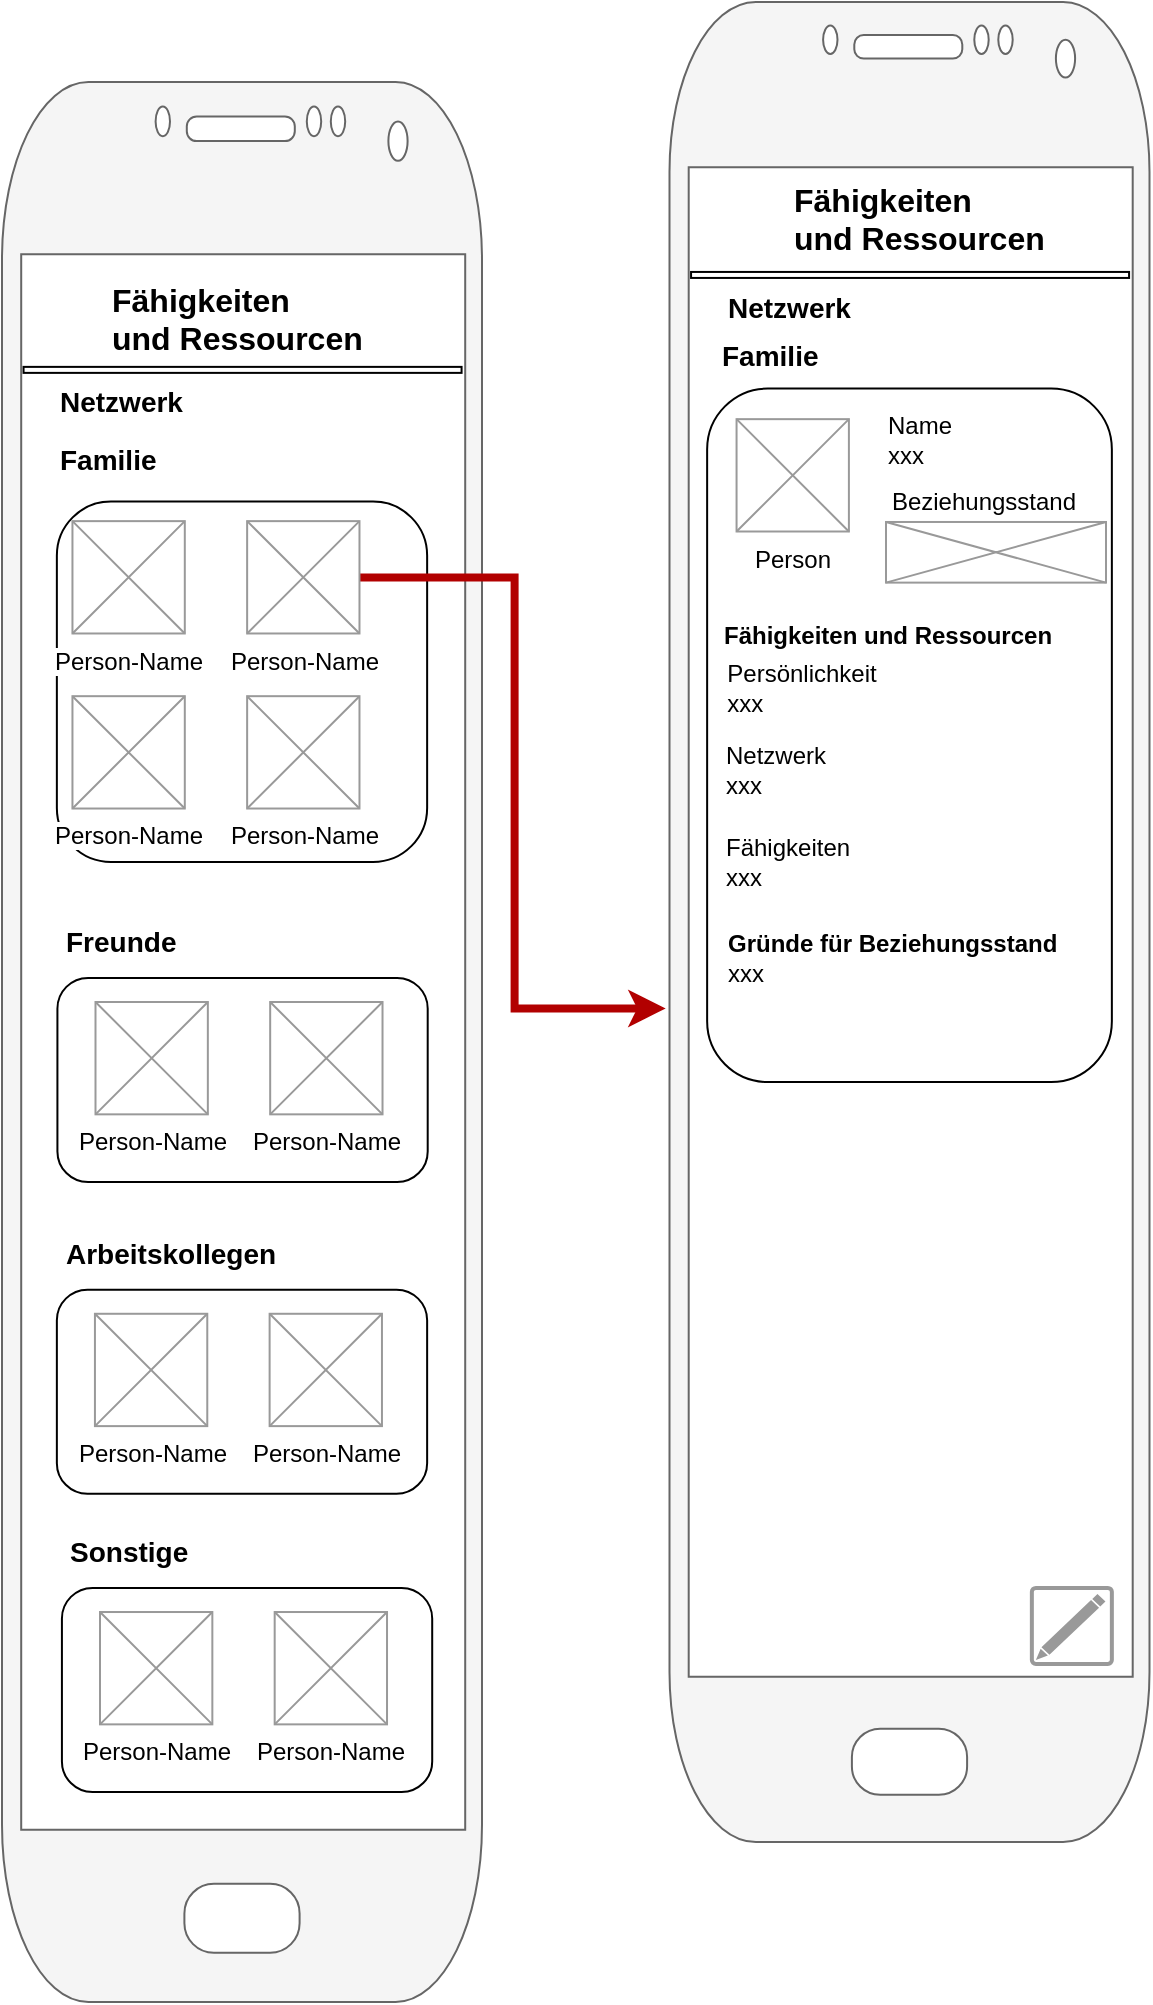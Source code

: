 <mxfile version="13.9.6" type="google"><diagram id="E5dxZeJs1rdj7Vn_vE8c" name="Page-1"><mxGraphModel dx="1422" dy="794" grid="1" gridSize="10" guides="1" tooltips="1" connect="1" arrows="1" fold="1" page="1" pageScale="1" pageWidth="827" pageHeight="1169" math="0" shadow="0"><root><mxCell id="0"/><mxCell id="1" parent="0"/><mxCell id="ui4Fsy4gegwprOGI9H89-1" value="" style="rounded=1;whiteSpace=wrap;html=1;fillColor=none;" vertex="1" parent="1"><mxGeometry x="67.43" y="289.77" width="185.14" height="180.23" as="geometry"/></mxCell><mxCell id="ui4Fsy4gegwprOGI9H89-2" value="" style="rounded=1;whiteSpace=wrap;html=1;fillColor=none;" vertex="1" parent="1"><mxGeometry x="392.57" y="233.29" width="202.36" height="346.71" as="geometry"/></mxCell><mxCell id="ui4Fsy4gegwprOGI9H89-3" value="&lt;b&gt;Gründe für Beziehungsstand&lt;/b&gt;&lt;br&gt;xxx" style="text;html=1;strokeColor=none;fillColor=none;align=left;verticalAlign=middle;whiteSpace=wrap;rounded=0;" vertex="1" parent="1"><mxGeometry x="400.58" y="507.94" width="173.27" height="20" as="geometry"/></mxCell><mxCell id="ui4Fsy4gegwprOGI9H89-4" value="&lt;b&gt;&lt;font style=&quot;font-size: 14px&quot;&gt;Familie&lt;/font&gt;&lt;/b&gt;" style="text;html=1;" vertex="1" parent="1"><mxGeometry x="66.83" y="254.02" width="72.96" height="20.42" as="geometry"/></mxCell><mxCell id="ui4Fsy4gegwprOGI9H89-5" value="&lt;b&gt;&lt;font style=&quot;font-size: 14px&quot;&gt;Freunde&lt;/font&gt;&lt;/b&gt;" style="text;html=1;" vertex="1" parent="1"><mxGeometry x="69.96" y="494.99" width="72.96" height="20.42" as="geometry"/></mxCell><mxCell id="ui4Fsy4gegwprOGI9H89-6" value="&lt;div style=&quot;text-align: left&quot;&gt;&lt;span&gt;Beziehungsstand&lt;/span&gt;&lt;/div&gt;" style="text;html=1;strokeColor=none;fillColor=none;align=center;verticalAlign=middle;whiteSpace=wrap;rounded=0;" vertex="1" parent="1"><mxGeometry x="482.0" y="279.99" width="98.48" height="20" as="geometry"/></mxCell><mxCell id="ui4Fsy4gegwprOGI9H89-7" value="" style="verticalLabelPosition=bottom;shadow=0;dashed=0;align=center;html=1;verticalAlign=top;strokeWidth=1;shape=mxgraph.mockup.graphics.simpleIcon;strokeColor=#999999;fillColor=#FFFFFF;fontSize=12;" vertex="1" parent="1"><mxGeometry x="482.0" y="299.99" width="110" height="30.32" as="geometry"/></mxCell><mxCell id="ui4Fsy4gegwprOGI9H89-8" value="&lt;div style=&quot;text-align: left&quot;&gt;&lt;span&gt;Persönlichkeit&lt;/span&gt;&lt;/div&gt;&lt;div style=&quot;text-align: left&quot;&gt;&lt;span&gt;xxx&lt;/span&gt;&lt;/div&gt;" style="text;html=1;strokeColor=none;fillColor=none;align=center;verticalAlign=middle;whiteSpace=wrap;rounded=0;" vertex="1" parent="1"><mxGeometry x="402.41" y="373.33" width="75.77" height="20" as="geometry"/></mxCell><mxCell id="ui4Fsy4gegwprOGI9H89-9" value="" style="verticalLabelPosition=bottom;verticalAlign=top;html=1;shadow=0;dashed=0;strokeWidth=1;shape=mxgraph.android.phone2;strokeColor=#666666;fillColor=#f5f5f5;fontColor=#333333;" vertex="1" parent="1"><mxGeometry x="40" y="80" width="240" height="960" as="geometry"/></mxCell><mxCell id="ui4Fsy4gegwprOGI9H89-10" value="" style="shape=image;html=1;verticalAlign=top;verticalLabelPosition=bottom;labelBackgroundColor=#ffffff;imageAspect=0;aspect=fixed;image=https://cdn4.iconfinder.com/data/icons/wirecons-free-vector-icons/32/menu-alt-128.png;fillColor=none;" vertex="1" parent="1"><mxGeometry x="66.4" y="187.68" width="20.35" height="20.35" as="geometry"/></mxCell><mxCell id="ui4Fsy4gegwprOGI9H89-11" value="&lt;span style=&quot;font-size: 16px&quot;&gt;&lt;b&gt;Fähigkeiten&lt;br&gt;und Ressourcen&lt;/b&gt;&lt;/span&gt;" style="text;html=1;" vertex="1" parent="1"><mxGeometry x="92.92" y="172.85" width="139.59" height="50" as="geometry"/></mxCell><mxCell id="ui4Fsy4gegwprOGI9H89-12" value="" style="rounded=0;whiteSpace=wrap;html=1;fillColor=#FFFFFF;" vertex="1" parent="1"><mxGeometry x="50.78" y="222.44" width="219.01" height="3" as="geometry"/></mxCell><mxCell id="ui4Fsy4gegwprOGI9H89-13" value="&lt;b&gt;&lt;font style=&quot;font-size: 14px&quot;&gt;Netzwerk&lt;/font&gt;&lt;/b&gt;" style="text;html=1;aspect=fixed;" vertex="1" parent="1"><mxGeometry x="66.826" y="225.44" width="190.762" height="29.29" as="geometry"/></mxCell><mxCell id="ui4Fsy4gegwprOGI9H89-14" value="&lt;span style=&quot;background-color: rgb(255 , 255 , 255)&quot;&gt;Person&lt;/span&gt;" style="verticalLabelPosition=bottom;shadow=0;dashed=0;align=center;html=1;verticalAlign=top;strokeWidth=1;shape=mxgraph.mockup.graphics.simpleIcon;strokeColor=#999999;fillColor=#FFFFFF;aspect=fixed;fontSize=12;" vertex="1" parent="1"><mxGeometry x="407.28" y="248.58" width="56.17" height="56.17" as="geometry"/></mxCell><mxCell id="ui4Fsy4gegwprOGI9H89-15" value="&lt;span&gt;Name&lt;/span&gt;&lt;br&gt;xxx" style="text;html=1;strokeColor=none;fillColor=none;align=left;verticalAlign=middle;whiteSpace=wrap;rounded=0;fontStyle=0" vertex="1" parent="1"><mxGeometry x="480.85" y="248.58" width="40" height="20" as="geometry"/></mxCell><mxCell id="ui4Fsy4gegwprOGI9H89-16" value="&lt;span&gt;Fähigkeiten und Ressourcen&lt;/span&gt;" style="text;html=1;strokeColor=none;fillColor=none;align=left;verticalAlign=middle;whiteSpace=wrap;rounded=0;fontStyle=1" vertex="1" parent="1"><mxGeometry x="399.45" y="346.98" width="184.74" height="20" as="geometry"/></mxCell><mxCell id="ui4Fsy4gegwprOGI9H89-17" value="&lt;div&gt;&lt;span&gt;Netzwerk&lt;/span&gt;&lt;/div&gt;&lt;div&gt;xxx&lt;/div&gt;" style="text;html=1;strokeColor=none;fillColor=none;align=left;verticalAlign=middle;whiteSpace=wrap;rounded=0;fontStyle=0" vertex="1" parent="1"><mxGeometry x="399.93" y="413.94" width="82.07" height="20" as="geometry"/></mxCell><mxCell id="ui4Fsy4gegwprOGI9H89-18" value="&lt;div&gt;Fähigkeiten&lt;/div&gt;&lt;div&gt;xxx&lt;/div&gt;" style="text;html=1;strokeColor=none;fillColor=none;align=left;verticalAlign=middle;whiteSpace=wrap;rounded=0;fontStyle=0" vertex="1" parent="1"><mxGeometry x="400.41" y="459.94" width="82.07" height="20" as="geometry"/></mxCell><mxCell id="ui4Fsy4gegwprOGI9H89-19" value="" style="strokeColor=#999999;verticalLabelPosition=bottom;shadow=0;dashed=0;verticalAlign=top;strokeWidth=2;html=1;shape=mxgraph.mockup.misc.editIcon;gradientColor=none;" vertex="1" parent="1"><mxGeometry x="554.93" y="832.95" width="40" height="38" as="geometry"/></mxCell><mxCell id="ui4Fsy4gegwprOGI9H89-20" value="&lt;b&gt;&lt;font style=&quot;font-size: 14px&quot;&gt;Familie&lt;/font&gt;&lt;/b&gt;" style="text;html=1;" vertex="1" parent="1"><mxGeometry x="398.37" y="201.52" width="72.96" height="20.42" as="geometry"/></mxCell><mxCell id="ui4Fsy4gegwprOGI9H89-21" value="&lt;span style=&quot;background-color: rgb(255 , 255 , 255)&quot;&gt;Person-Name&lt;/span&gt;" style="verticalLabelPosition=bottom;shadow=0;dashed=0;align=center;html=1;verticalAlign=top;strokeWidth=1;shape=mxgraph.mockup.graphics.simpleIcon;strokeColor=#999999;fillColor=#FFFFFF;aspect=fixed;fontSize=12;" vertex="1" parent="1"><mxGeometry x="75.23" y="299.57" width="56.17" height="56.17" as="geometry"/></mxCell><mxCell id="ui4Fsy4gegwprOGI9H89-22" style="edgeStyle=orthogonalEdgeStyle;rounded=0;orthogonalLoop=1;jettySize=auto;html=1;entryX=-0.008;entryY=0.547;entryDx=0;entryDy=0;entryPerimeter=0;fillColor=#e51400;strokeColor=#B20000;strokeWidth=4;" edge="1" parent="1" source="ui4Fsy4gegwprOGI9H89-23" target="ui4Fsy4gegwprOGI9H89-37"><mxGeometry relative="1" as="geometry"/></mxCell><mxCell id="ui4Fsy4gegwprOGI9H89-23" value="&lt;span style=&quot;background-color: rgb(255 , 255 , 255)&quot;&gt;Person-Name&lt;/span&gt;" style="verticalLabelPosition=bottom;shadow=0;dashed=0;align=center;html=1;verticalAlign=top;strokeWidth=1;shape=mxgraph.mockup.graphics.simpleIcon;strokeColor=#999999;fillColor=#FFFFFF;aspect=fixed;fontSize=12;" vertex="1" parent="1"><mxGeometry x="162.57" y="299.57" width="56.17" height="56.17" as="geometry"/></mxCell><mxCell id="ui4Fsy4gegwprOGI9H89-24" value="&lt;span style=&quot;background-color: rgb(255 , 255 , 255)&quot;&gt;Person-Name&lt;/span&gt;" style="verticalLabelPosition=bottom;shadow=0;dashed=0;align=center;html=1;verticalAlign=top;strokeWidth=1;shape=mxgraph.mockup.graphics.simpleIcon;strokeColor=#999999;fillColor=#FFFFFF;aspect=fixed;fontSize=12;" vertex="1" parent="1"><mxGeometry x="75.23" y="387.09" width="56.17" height="56.17" as="geometry"/></mxCell><mxCell id="ui4Fsy4gegwprOGI9H89-25" value="&lt;span style=&quot;background-color: rgb(255 , 255 , 255)&quot;&gt;Person-Name&lt;/span&gt;" style="verticalLabelPosition=bottom;shadow=0;dashed=0;align=center;html=1;verticalAlign=top;strokeWidth=1;shape=mxgraph.mockup.graphics.simpleIcon;strokeColor=#999999;fillColor=#FFFFFF;aspect=fixed;fontSize=12;" vertex="1" parent="1"><mxGeometry x="162.57" y="387.09" width="56.17" height="56.17" as="geometry"/></mxCell><mxCell id="ui4Fsy4gegwprOGI9H89-26" value="" style="rounded=1;whiteSpace=wrap;html=1;fillColor=none;" vertex="1" parent="1"><mxGeometry x="67.71" y="527.94" width="185.14" height="102.06" as="geometry"/></mxCell><mxCell id="ui4Fsy4gegwprOGI9H89-27" value="&lt;span style=&quot;background-color: rgb(255 , 255 , 255)&quot;&gt;Person-Name&lt;/span&gt;" style="verticalLabelPosition=bottom;shadow=0;dashed=0;align=center;html=1;verticalAlign=top;strokeWidth=1;shape=mxgraph.mockup.graphics.simpleIcon;strokeColor=#999999;fillColor=#FFFFFF;aspect=fixed;fontSize=12;" vertex="1" parent="1"><mxGeometry x="86.75" y="540" width="56.17" height="56.17" as="geometry"/></mxCell><mxCell id="ui4Fsy4gegwprOGI9H89-28" value="&lt;span style=&quot;background-color: rgb(255 , 255 , 255)&quot;&gt;Person-Name&lt;/span&gt;" style="verticalLabelPosition=bottom;shadow=0;dashed=0;align=center;html=1;verticalAlign=top;strokeWidth=1;shape=mxgraph.mockup.graphics.simpleIcon;strokeColor=#999999;fillColor=#FFFFFF;aspect=fixed;fontSize=12;" vertex="1" parent="1"><mxGeometry x="174.09" y="540" width="56.17" height="56.17" as="geometry"/></mxCell><mxCell id="ui4Fsy4gegwprOGI9H89-29" value="&lt;b&gt;&lt;font style=&quot;font-size: 14px&quot;&gt;Arbeitskollegen&lt;/font&gt;&lt;/b&gt;" style="text;html=1;" vertex="1" parent="1"><mxGeometry x="69.68" y="650.88" width="72.96" height="20.42" as="geometry"/></mxCell><mxCell id="ui4Fsy4gegwprOGI9H89-30" value="" style="rounded=1;whiteSpace=wrap;html=1;fillColor=none;" vertex="1" parent="1"><mxGeometry x="67.43" y="683.83" width="185.14" height="102.06" as="geometry"/></mxCell><mxCell id="ui4Fsy4gegwprOGI9H89-31" value="&lt;span style=&quot;background-color: rgb(255 , 255 , 255)&quot;&gt;Person-Name&lt;/span&gt;" style="verticalLabelPosition=bottom;shadow=0;dashed=0;align=center;html=1;verticalAlign=top;strokeWidth=1;shape=mxgraph.mockup.graphics.simpleIcon;strokeColor=#999999;fillColor=#FFFFFF;aspect=fixed;fontSize=12;" vertex="1" parent="1"><mxGeometry x="86.47" y="695.89" width="56.17" height="56.17" as="geometry"/></mxCell><mxCell id="ui4Fsy4gegwprOGI9H89-32" value="&lt;span style=&quot;background-color: rgb(255 , 255 , 255)&quot;&gt;Person-Name&lt;/span&gt;" style="verticalLabelPosition=bottom;shadow=0;dashed=0;align=center;html=1;verticalAlign=top;strokeWidth=1;shape=mxgraph.mockup.graphics.simpleIcon;strokeColor=#999999;fillColor=#FFFFFF;aspect=fixed;fontSize=12;" vertex="1" parent="1"><mxGeometry x="173.81" y="695.89" width="56.17" height="56.17" as="geometry"/></mxCell><mxCell id="ui4Fsy4gegwprOGI9H89-33" value="&lt;b&gt;&lt;font style=&quot;font-size: 14px&quot;&gt;Sonstige&lt;/font&gt;&lt;/b&gt;" style="text;html=1;" vertex="1" parent="1"><mxGeometry x="72.21" y="800" width="72.96" height="20.42" as="geometry"/></mxCell><mxCell id="ui4Fsy4gegwprOGI9H89-34" value="" style="rounded=1;whiteSpace=wrap;html=1;fillColor=none;" vertex="1" parent="1"><mxGeometry x="69.96" y="832.95" width="185.14" height="102.06" as="geometry"/></mxCell><mxCell id="ui4Fsy4gegwprOGI9H89-35" value="&lt;span style=&quot;background-color: rgb(255 , 255 , 255)&quot;&gt;Person-Name&lt;/span&gt;" style="verticalLabelPosition=bottom;shadow=0;dashed=0;align=center;html=1;verticalAlign=top;strokeWidth=1;shape=mxgraph.mockup.graphics.simpleIcon;strokeColor=#999999;fillColor=#FFFFFF;aspect=fixed;fontSize=12;" vertex="1" parent="1"><mxGeometry x="89.0" y="845.01" width="56.17" height="56.17" as="geometry"/></mxCell><mxCell id="ui4Fsy4gegwprOGI9H89-36" value="&lt;span style=&quot;background-color: rgb(255 , 255 , 255)&quot;&gt;Person-Name&lt;/span&gt;" style="verticalLabelPosition=bottom;shadow=0;dashed=0;align=center;html=1;verticalAlign=top;strokeWidth=1;shape=mxgraph.mockup.graphics.simpleIcon;strokeColor=#999999;fillColor=#FFFFFF;aspect=fixed;fontSize=12;" vertex="1" parent="1"><mxGeometry x="176.34" y="845.01" width="56.17" height="56.17" as="geometry"/></mxCell><mxCell id="ui4Fsy4gegwprOGI9H89-37" value="" style="verticalLabelPosition=bottom;verticalAlign=top;html=1;shadow=0;dashed=0;strokeWidth=1;shape=mxgraph.android.phone2;strokeColor=#666666;fillColor=#f5f5f5;fontColor=#333333;" vertex="1" parent="1"><mxGeometry x="373.75" y="40" width="240" height="920" as="geometry"/></mxCell><mxCell id="ui4Fsy4gegwprOGI9H89-38" value="" style="shape=image;html=1;verticalAlign=top;verticalLabelPosition=bottom;labelBackgroundColor=#ffffff;imageAspect=0;aspect=fixed;image=https://cdn4.iconfinder.com/data/icons/wirecons-free-vector-icons/32/menu-alt-128.png;fillColor=none;" vertex="1" parent="1"><mxGeometry x="400.15" y="140.21" width="20.35" height="20.35" as="geometry"/></mxCell><mxCell id="ui4Fsy4gegwprOGI9H89-39" value="&lt;span style=&quot;font-size: 16px&quot;&gt;&lt;b&gt;Fähigkeiten&lt;br&gt;und Ressourcen&lt;/b&gt;&lt;/span&gt;" style="text;html=1;" vertex="1" parent="1"><mxGeometry x="434.26" y="122.85" width="139.59" height="50" as="geometry"/></mxCell><mxCell id="ui4Fsy4gegwprOGI9H89-40" value="" style="rounded=0;whiteSpace=wrap;html=1;fillColor=#FFFFFF;" vertex="1" parent="1"><mxGeometry x="384.53" y="174.97" width="219.01" height="3" as="geometry"/></mxCell><mxCell id="ui4Fsy4gegwprOGI9H89-41" value="&lt;b&gt;&lt;font style=&quot;font-size: 14px&quot;&gt;Netzwerk&lt;/font&gt;&lt;/b&gt;" style="text;html=1;aspect=fixed;" vertex="1" parent="1"><mxGeometry x="400.576" y="177.97" width="190.762" height="29.29" as="geometry"/></mxCell><mxCell id="ui4Fsy4gegwprOGI9H89-42" value="" style="shape=image;html=1;verticalAlign=top;verticalLabelPosition=bottom;labelBackgroundColor=#ffffff;imageAspect=0;aspect=fixed;image=https://cdn0.iconfinder.com/data/icons/geosm-e-commerce/48/info-128.png" vertex="1" parent="1"><mxGeometry x="227.81" y="172.85" width="41.98" height="41.98" as="geometry"/></mxCell><mxCell id="ui4Fsy4gegwprOGI9H89-43" value="" style="shape=image;html=1;verticalAlign=top;verticalLabelPosition=bottom;labelBackgroundColor=#ffffff;imageAspect=0;aspect=fixed;image=https://cdn0.iconfinder.com/data/icons/geosm-e-commerce/48/info-128.png" vertex="1" parent="1"><mxGeometry x="561.56" y="126.86" width="41.98" height="41.98" as="geometry"/></mxCell></root></mxGraphModel></diagram></mxfile>